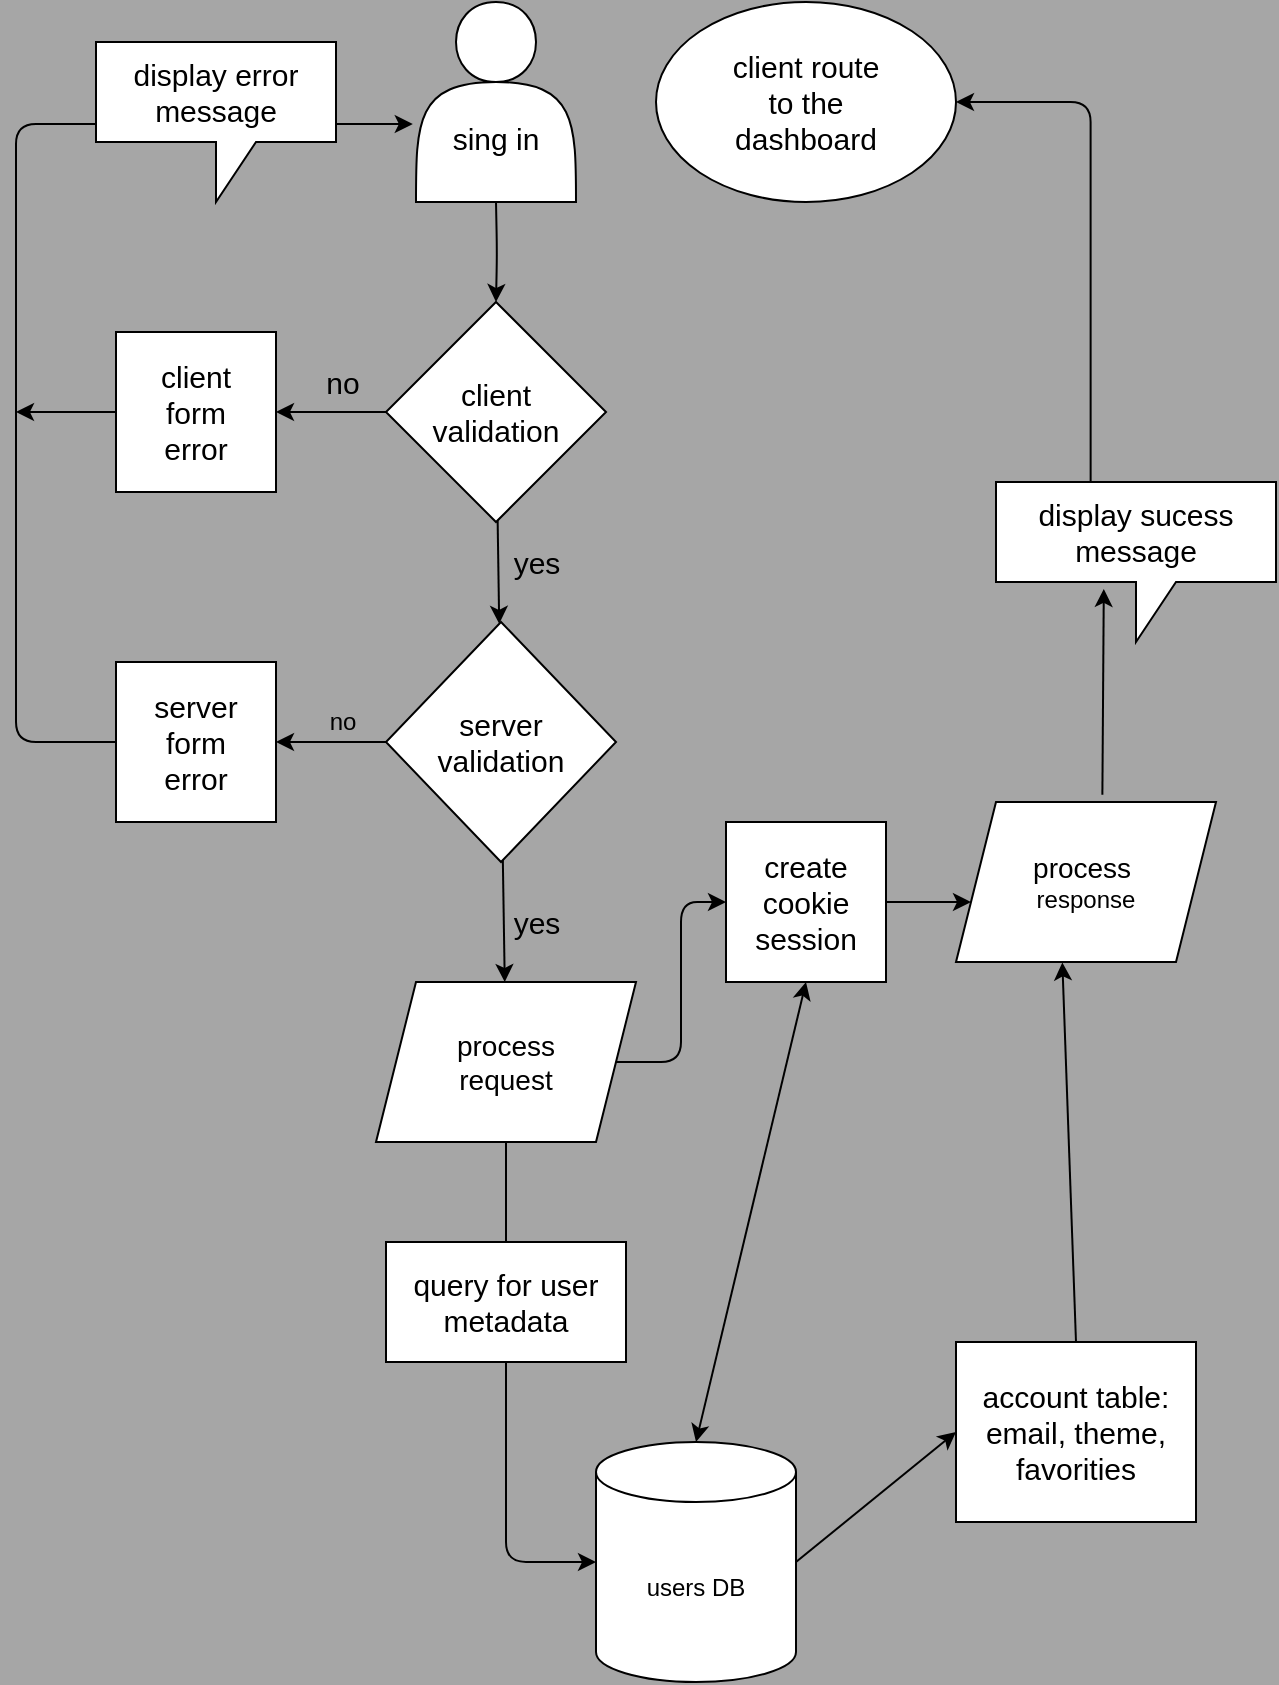 <mxfile>
    <diagram id="-qSREV0Pq4ceYpicAGal" name="Page-1">
        <mxGraphModel dx="1100" dy="756" grid="1" gridSize="10" guides="1" tooltips="1" connect="1" arrows="1" fold="1" page="1" pageScale="1" pageWidth="850" pageHeight="1100" background="#A6A6A6" math="0" shadow="0">
            <root>
                <mxCell id="0"/>
                <mxCell id="1" parent="0"/>
                <mxCell id="29" value="" style="edgeStyle=orthogonalEdgeStyle;html=1;" parent="1" target="8" edge="1">
                    <mxGeometry relative="1" as="geometry">
                        <mxPoint x="440" y="120" as="sourcePoint"/>
                    </mxGeometry>
                </mxCell>
                <mxCell id="53" value="" style="edgeStyle=none;html=1;" parent="1" source="8" target="35" edge="1">
                    <mxGeometry relative="1" as="geometry"/>
                </mxCell>
                <mxCell id="86" value="" style="edgeStyle=orthogonalEdgeStyle;html=1;" parent="1" source="8" target="81" edge="1">
                    <mxGeometry relative="1" as="geometry"/>
                </mxCell>
                <mxCell id="8" value="&lt;font style=&quot;font-size: 15px&quot;&gt;client &lt;br&gt;validation&lt;/font&gt;" style="rhombus;whiteSpace=wrap;html=1;" parent="1" vertex="1">
                    <mxGeometry x="385" y="170" width="110" height="110" as="geometry"/>
                </mxCell>
                <mxCell id="22" value="&lt;font style=&quot;font-size: 15px&quot;&gt;no&lt;/font&gt;" style="text;html=1;align=center;verticalAlign=middle;resizable=0;points=[];autosize=1;strokeColor=none;" parent="1" vertex="1">
                    <mxGeometry x="347.5" y="200" width="30" height="20" as="geometry"/>
                </mxCell>
                <mxCell id="26" value="&lt;font style=&quot;font-size: 15px&quot;&gt;yes&lt;/font&gt;" style="text;html=1;align=center;verticalAlign=middle;resizable=0;points=[];autosize=1;strokeColor=none;" parent="1" vertex="1">
                    <mxGeometry x="440" y="290" width="40" height="20" as="geometry"/>
                </mxCell>
                <mxCell id="65" value="" style="edgeStyle=none;html=1;" parent="1" source="35" target="62" edge="1">
                    <mxGeometry relative="1" as="geometry"/>
                </mxCell>
                <mxCell id="35" value="&lt;font style=&quot;font-size: 15px&quot;&gt;server&lt;br&gt;validation&lt;/font&gt;" style="rhombus;whiteSpace=wrap;html=1;" parent="1" vertex="1">
                    <mxGeometry x="385" y="330" width="115" height="120" as="geometry"/>
                </mxCell>
                <mxCell id="37" value="no" style="text;html=1;align=center;verticalAlign=middle;resizable=0;points=[];autosize=1;strokeColor=none;" parent="1" vertex="1">
                    <mxGeometry x="347.5" y="370" width="30" height="20" as="geometry"/>
                </mxCell>
                <mxCell id="45" value="&lt;font style=&quot;font-size: 15px&quot;&gt;&lt;br&gt;&lt;br&gt;sing in&lt;/font&gt;" style="shape=actor;whiteSpace=wrap;html=1;" parent="1" vertex="1">
                    <mxGeometry x="400" y="20" width="80" height="100" as="geometry"/>
                </mxCell>
                <mxCell id="52" value="" style="edgeStyle=segmentEdgeStyle;endArrow=classic;html=1;entryX=-0.02;entryY=0.61;entryDx=0;entryDy=0;entryPerimeter=0;exitX=0;exitY=0.5;exitDx=0;exitDy=0;" parent="1" source="82" target="45" edge="1">
                    <mxGeometry width="50" height="50" relative="1" as="geometry">
                        <mxPoint x="350" y="390" as="sourcePoint"/>
                        <mxPoint x="390" y="81" as="targetPoint"/>
                        <Array as="points">
                            <mxPoint x="200" y="390"/>
                            <mxPoint x="200" y="81"/>
                        </Array>
                    </mxGeometry>
                </mxCell>
                <mxCell id="61" value="users DB" style="shape=cylinder3;whiteSpace=wrap;html=1;boundedLbl=1;backgroundOutline=1;size=15;" parent="1" vertex="1">
                    <mxGeometry x="490" y="740" width="100" height="120" as="geometry"/>
                </mxCell>
                <mxCell id="100" value="" style="edgeStyle=orthogonalEdgeStyle;html=1;" parent="1" source="62" target="99" edge="1">
                    <mxGeometry relative="1" as="geometry"/>
                </mxCell>
                <mxCell id="62" value="&lt;span style=&quot;font-size: 14px&quot;&gt;process &lt;br&gt;request&lt;/span&gt;" style="shape=parallelogram;perimeter=parallelogramPerimeter;whiteSpace=wrap;html=1;fixedSize=1;" parent="1" vertex="1">
                    <mxGeometry x="380" y="510" width="130" height="80" as="geometry"/>
                </mxCell>
                <mxCell id="64" value="&lt;font style=&quot;font-size: 15px&quot;&gt;yes&lt;/font&gt;" style="text;html=1;align=center;verticalAlign=middle;resizable=0;points=[];autosize=1;strokeColor=none;" parent="1" vertex="1">
                    <mxGeometry x="440" y="470" width="40" height="20" as="geometry"/>
                </mxCell>
                <mxCell id="81" value="&lt;font style=&quot;font-size: 15px&quot;&gt;client &lt;br&gt;form&lt;br&gt;error&lt;br&gt;&lt;/font&gt;" style="whiteSpace=wrap;html=1;aspect=fixed;" parent="1" vertex="1">
                    <mxGeometry x="250" y="185" width="80" height="80" as="geometry"/>
                </mxCell>
                <mxCell id="82" value="&lt;font style=&quot;font-size: 15px&quot;&gt;server &lt;br&gt;form&lt;br&gt;error&lt;br&gt;&lt;/font&gt;" style="whiteSpace=wrap;html=1;aspect=fixed;" parent="1" vertex="1">
                    <mxGeometry x="250" y="350" width="80" height="80" as="geometry"/>
                </mxCell>
                <mxCell id="87" value="" style="edgeStyle=orthogonalEdgeStyle;html=1;exitX=0;exitY=0.5;exitDx=0;exitDy=0;" parent="1" source="81" edge="1">
                    <mxGeometry relative="1" as="geometry">
                        <mxPoint x="245" y="224.5" as="sourcePoint"/>
                        <mxPoint x="200" y="225" as="targetPoint"/>
                    </mxGeometry>
                </mxCell>
                <mxCell id="89" value="" style="edgeStyle=orthogonalEdgeStyle;html=1;" parent="1" edge="1">
                    <mxGeometry relative="1" as="geometry">
                        <mxPoint x="385" y="390" as="sourcePoint"/>
                        <mxPoint x="330" y="390" as="targetPoint"/>
                        <Array as="points">
                            <mxPoint x="370" y="390"/>
                            <mxPoint x="370" y="390"/>
                        </Array>
                    </mxGeometry>
                </mxCell>
                <mxCell id="98" value="&lt;font style=&quot;font-size: 15px&quot;&gt;client route &lt;br&gt;to the &lt;br&gt;dashboard&lt;br&gt;&lt;/font&gt;" style="ellipse;whiteSpace=wrap;html=1;" parent="1" vertex="1">
                    <mxGeometry x="520" y="20" width="150" height="100" as="geometry"/>
                </mxCell>
                <mxCell id="99" value="&lt;span style=&quot;font-size: 15px&quot;&gt;create&lt;br&gt;cookie session&lt;/span&gt;" style="whiteSpace=wrap;html=1;aspect=fixed;" parent="1" vertex="1">
                    <mxGeometry x="555" y="430" width="80" height="80" as="geometry"/>
                </mxCell>
                <mxCell id="92" value="&lt;font style=&quot;font-size: 15px&quot;&gt;display sucess message&lt;/font&gt;" style="shape=callout;whiteSpace=wrap;html=1;perimeter=calloutPerimeter;" parent="1" vertex="1">
                    <mxGeometry x="690" y="260" width="140" height="80" as="geometry"/>
                </mxCell>
                <mxCell id="104" value="" style="edgeStyle=segmentEdgeStyle;endArrow=classic;html=1;exitX=1;exitY=0.5;exitDx=0;exitDy=0;" parent="1" source="99" target="123" edge="1">
                    <mxGeometry width="50" height="50" relative="1" as="geometry">
                        <mxPoint x="670" y="570" as="sourcePoint"/>
                        <mxPoint x="720" y="520" as="targetPoint"/>
                        <Array as="points">
                            <mxPoint x="700" y="470"/>
                        </Array>
                    </mxGeometry>
                </mxCell>
                <mxCell id="105" value="" style="edgeStyle=segmentEdgeStyle;endArrow=classic;html=1;entryX=1;entryY=0.5;entryDx=0;entryDy=0;exitX=0.338;exitY=-0.007;exitDx=0;exitDy=0;exitPerimeter=0;" parent="1" source="92" target="98" edge="1">
                    <mxGeometry width="50" height="50" relative="1" as="geometry">
                        <mxPoint x="700" y="260" as="sourcePoint"/>
                        <mxPoint x="700" y="20" as="targetPoint"/>
                        <Array as="points">
                            <mxPoint x="737" y="70"/>
                        </Array>
                    </mxGeometry>
                </mxCell>
                <mxCell id="109" value="&lt;font style=&quot;font-size: 15px&quot;&gt;display error message&lt;/font&gt;" style="shape=callout;whiteSpace=wrap;html=1;perimeter=calloutPerimeter;" parent="1" vertex="1">
                    <mxGeometry x="240" y="40" width="120" height="80" as="geometry"/>
                </mxCell>
                <mxCell id="120" value="&lt;span style=&quot;font-size: 15px&quot;&gt;account table:&lt;/span&gt;&lt;br style=&quot;font-size: 15px&quot;&gt;&lt;span style=&quot;font-size: 15px&quot;&gt;email, theme, favorities&lt;/span&gt;" style="rounded=0;whiteSpace=wrap;html=1;" vertex="1" parent="1">
                    <mxGeometry x="670" y="690" width="120" height="90" as="geometry"/>
                </mxCell>
                <mxCell id="123" value="&lt;span style=&quot;font-size: 14px&quot;&gt;process&amp;nbsp;&lt;br&gt;&lt;/span&gt;response" style="shape=parallelogram;perimeter=parallelogramPerimeter;whiteSpace=wrap;html=1;fixedSize=1;" vertex="1" parent="1">
                    <mxGeometry x="670" y="420" width="130" height="80" as="geometry"/>
                </mxCell>
                <mxCell id="124" value="" style="endArrow=classic;html=1;exitX=0.563;exitY=-0.045;exitDx=0;exitDy=0;exitPerimeter=0;entryX=0.385;entryY=0.668;entryDx=0;entryDy=0;entryPerimeter=0;" edge="1" parent="1" source="123" target="92">
                    <mxGeometry width="50" height="50" relative="1" as="geometry">
                        <mxPoint x="660" y="400" as="sourcePoint"/>
                        <mxPoint x="710" y="350" as="targetPoint"/>
                    </mxGeometry>
                </mxCell>
                <mxCell id="125" value="" style="endArrow=classic;html=1;entryX=0;entryY=0.5;entryDx=0;entryDy=0;entryPerimeter=0;exitX=0.5;exitY=1;exitDx=0;exitDy=0;startArrow=none;" edge="1" parent="1" source="121" target="61">
                    <mxGeometry width="50" height="50" relative="1" as="geometry">
                        <mxPoint x="430" y="640" as="sourcePoint"/>
                        <mxPoint x="490" y="640" as="targetPoint"/>
                        <Array as="points">
                            <mxPoint x="445" y="800"/>
                        </Array>
                    </mxGeometry>
                </mxCell>
                <mxCell id="121" value="&lt;span style=&quot;font-size: 15px&quot;&gt;query for user&lt;/span&gt;&lt;br style=&quot;font-size: 15px&quot;&gt;&lt;span style=&quot;font-size: 15px&quot;&gt;metadata&lt;/span&gt;" style="rounded=0;whiteSpace=wrap;html=1;" vertex="1" parent="1">
                    <mxGeometry x="385" y="640" width="120" height="60" as="geometry"/>
                </mxCell>
                <mxCell id="126" value="" style="endArrow=none;html=1;entryX=0.5;entryY=0;entryDx=0;entryDy=0;entryPerimeter=0;exitX=0.5;exitY=1;exitDx=0;exitDy=0;" edge="1" parent="1" source="62" target="121">
                    <mxGeometry width="50" height="50" relative="1" as="geometry">
                        <mxPoint x="442.5" y="630" as="sourcePoint"/>
                        <mxPoint x="445" y="750" as="targetPoint"/>
                    </mxGeometry>
                </mxCell>
                <mxCell id="127" value="" style="endArrow=classic;html=1;exitX=1;exitY=0.5;exitDx=0;exitDy=0;exitPerimeter=0;entryX=0;entryY=0.5;entryDx=0;entryDy=0;" edge="1" parent="1" source="61" target="120">
                    <mxGeometry width="50" height="50" relative="1" as="geometry">
                        <mxPoint x="510" y="820" as="sourcePoint"/>
                        <mxPoint x="560" y="770" as="targetPoint"/>
                    </mxGeometry>
                </mxCell>
                <mxCell id="128" value="" style="endArrow=classic;html=1;exitX=0.5;exitY=0;exitDx=0;exitDy=0;entryX=0.409;entryY=1.003;entryDx=0;entryDy=0;entryPerimeter=0;" edge="1" parent="1" source="120" target="123">
                    <mxGeometry width="50" height="50" relative="1" as="geometry">
                        <mxPoint x="670" y="670" as="sourcePoint"/>
                        <mxPoint x="720" y="620" as="targetPoint"/>
                    </mxGeometry>
                </mxCell>
                <mxCell id="129" value="" style="endArrow=classic;startArrow=classic;html=1;exitX=0.5;exitY=0;exitDx=0;exitDy=0;exitPerimeter=0;entryX=0.5;entryY=1;entryDx=0;entryDy=0;" edge="1" parent="1" source="61" target="99">
                    <mxGeometry width="50" height="50" relative="1" as="geometry">
                        <mxPoint x="555" y="640" as="sourcePoint"/>
                        <mxPoint x="605" y="590" as="targetPoint"/>
                    </mxGeometry>
                </mxCell>
            </root>
        </mxGraphModel>
    </diagram>
</mxfile>